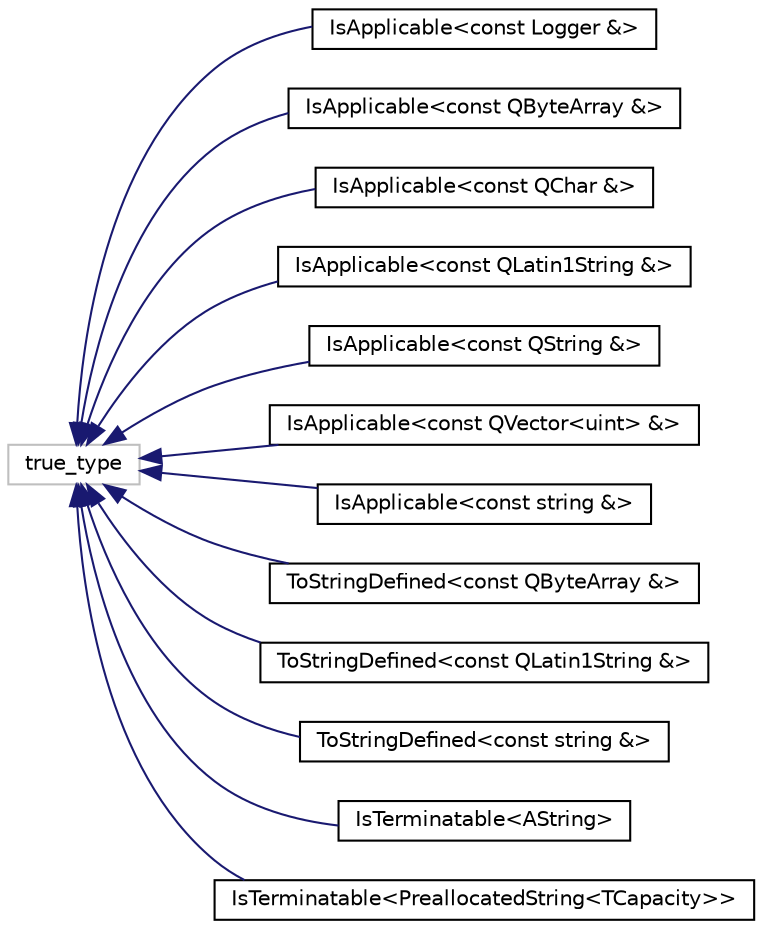 digraph "Graphical Class Hierarchy"
{
  edge [fontname="Helvetica",fontsize="10",labelfontname="Helvetica",labelfontsize="10"];
  node [fontname="Helvetica",fontsize="10",shape=record];
  rankdir="LR";
  Node1 [label="true_type",height=0.2,width=0.4,color="grey75", fillcolor="white", style="filled"];
  Node2 [label="IsApplicable\<const Logger &\>",height=0.2,width=0.4,color="black", fillcolor="white", style="filled",URL="$structaworx_1_1lib_1_1strings_1_1IsApplicable_3_01const_01lox_1_1core_1_1Logger_01_6_01_4.html"];
  Node3 [label="IsApplicable\<const QByteArray &\>",height=0.2,width=0.4,color="black", fillcolor="white", style="filled",URL="$structaworx_1_1lib_1_1strings_1_1IsApplicable_3_01const_01QByteArray_01_6_01_4.html"];
  Node4 [label="IsApplicable\<const QChar &\>",height=0.2,width=0.4,color="black", fillcolor="white", style="filled",URL="$structaworx_1_1lib_1_1strings_1_1IsApplicable_3_01const_01QChar_01_6_01_4.html"];
  Node5 [label="IsApplicable\<const QLatin1String &\>",height=0.2,width=0.4,color="black", fillcolor="white", style="filled",URL="$structaworx_1_1lib_1_1strings_1_1IsApplicable_3_01const_01QLatin1String_01_6_01_4.html"];
  Node6 [label="IsApplicable\<const QString &\>",height=0.2,width=0.4,color="black", fillcolor="white", style="filled",URL="$structaworx_1_1lib_1_1strings_1_1IsApplicable_3_01const_01QString_01_6_01_4.html"];
  Node7 [label="IsApplicable\<const QVector\<uint\> &\>",height=0.2,width=0.4,color="black", fillcolor="white", style="filled",URL="$structaworx_1_1lib_1_1strings_1_1IsApplicable_3_01const_01QVector_3_01uint_01_4_01_6_01_4.html"];
  Node8 [label="IsApplicable\<const string &\>",height=0.2,width=0.4,color="black", fillcolor="white", style="filled",URL="$structaworx_1_1lib_1_1strings_1_1IsApplicable_3_01const_01std_1_1string_01_6_01_4.html"];
  Node11 [label="ToStringDefined\<const QByteArray &\>",height=0.2,width=0.4,color="black", fillcolor="white", style="filled",URL="$structaworx_1_1lib_1_1strings_1_1ToStringDefined_3_01const_01QByteArray_01_6_01_4.html"];
  Node12 [label="ToStringDefined\<const QLatin1String &\>",height=0.2,width=0.4,color="black", fillcolor="white", style="filled",URL="$structaworx_1_1lib_1_1strings_1_1ToStringDefined_3_01const_01QLatin1String_01_6_01_4.html"];
  Node13 [label="ToStringDefined\<const string &\>",height=0.2,width=0.4,color="black", fillcolor="white", style="filled",URL="$structaworx_1_1lib_1_1strings_1_1ToStringDefined_3_01const_01std_1_1string_01_6_01_4.html"];
  Node9 [label="IsTerminatable\<AString\>",height=0.2,width=0.4,color="black", fillcolor="white", style="filled",URL="$structaworx_1_1lib_1_1strings_1_1IsTerminatable_3_01AString_01_4.html"];
  Node10 [label="IsTerminatable\<PreallocatedString\<TCapacity\>\>",height=0.2,width=0.4,color="black", fillcolor="white", style="filled",URL="$structaworx_1_1lib_1_1strings_1_1IsTerminatable_3_01PreallocatedString_3_01TCapacity_01_4_01_4.html"];
  Node1 -> Node2 [dir="back",color="midnightblue",fontsize="10",style="solid",fontname="Helvetica"];
  Node1 -> Node3 [dir="back",color="midnightblue",fontsize="10",style="solid",fontname="Helvetica"];
  Node1 -> Node4 [dir="back",color="midnightblue",fontsize="10",style="solid",fontname="Helvetica"];
  Node1 -> Node5 [dir="back",color="midnightblue",fontsize="10",style="solid",fontname="Helvetica"];
  Node1 -> Node6 [dir="back",color="midnightblue",fontsize="10",style="solid",fontname="Helvetica"];
  Node1 -> Node7 [dir="back",color="midnightblue",fontsize="10",style="solid",fontname="Helvetica"];
  Node1 -> Node8 [dir="back",color="midnightblue",fontsize="10",style="solid",fontname="Helvetica"];
  Node1 -> Node9 [dir="back",color="midnightblue",fontsize="10",style="solid",fontname="Helvetica"];
  Node1 -> Node10 [dir="back",color="midnightblue",fontsize="10",style="solid",fontname="Helvetica"];
  Node1 -> Node11 [dir="back",color="midnightblue",fontsize="10",style="solid",fontname="Helvetica"];
  Node1 -> Node12 [dir="back",color="midnightblue",fontsize="10",style="solid",fontname="Helvetica"];
  Node1 -> Node13 [dir="back",color="midnightblue",fontsize="10",style="solid",fontname="Helvetica"];
}

